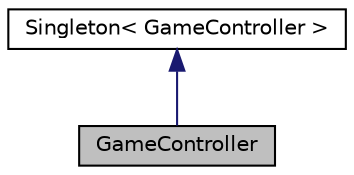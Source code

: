 digraph "GameController"
{
 // INTERACTIVE_SVG=YES
 // LATEX_PDF_SIZE
  edge [fontname="Helvetica",fontsize="10",labelfontname="Helvetica",labelfontsize="10"];
  node [fontname="Helvetica",fontsize="10",shape=record];
  Node1 [label="GameController",height=0.2,width=0.4,color="black", fillcolor="grey75", style="filled", fontcolor="black",tooltip="The UNIQUE Game Controller in the Scene."];
  Node2 -> Node1 [dir="back",color="midnightblue",fontsize="10",style="solid",fontname="Helvetica"];
  Node2 [label="Singleton\< GameController \>",height=0.2,width=0.4,color="black", fillcolor="white", style="filled",URL="$class_singleton.html",tooltip=" "];
}
